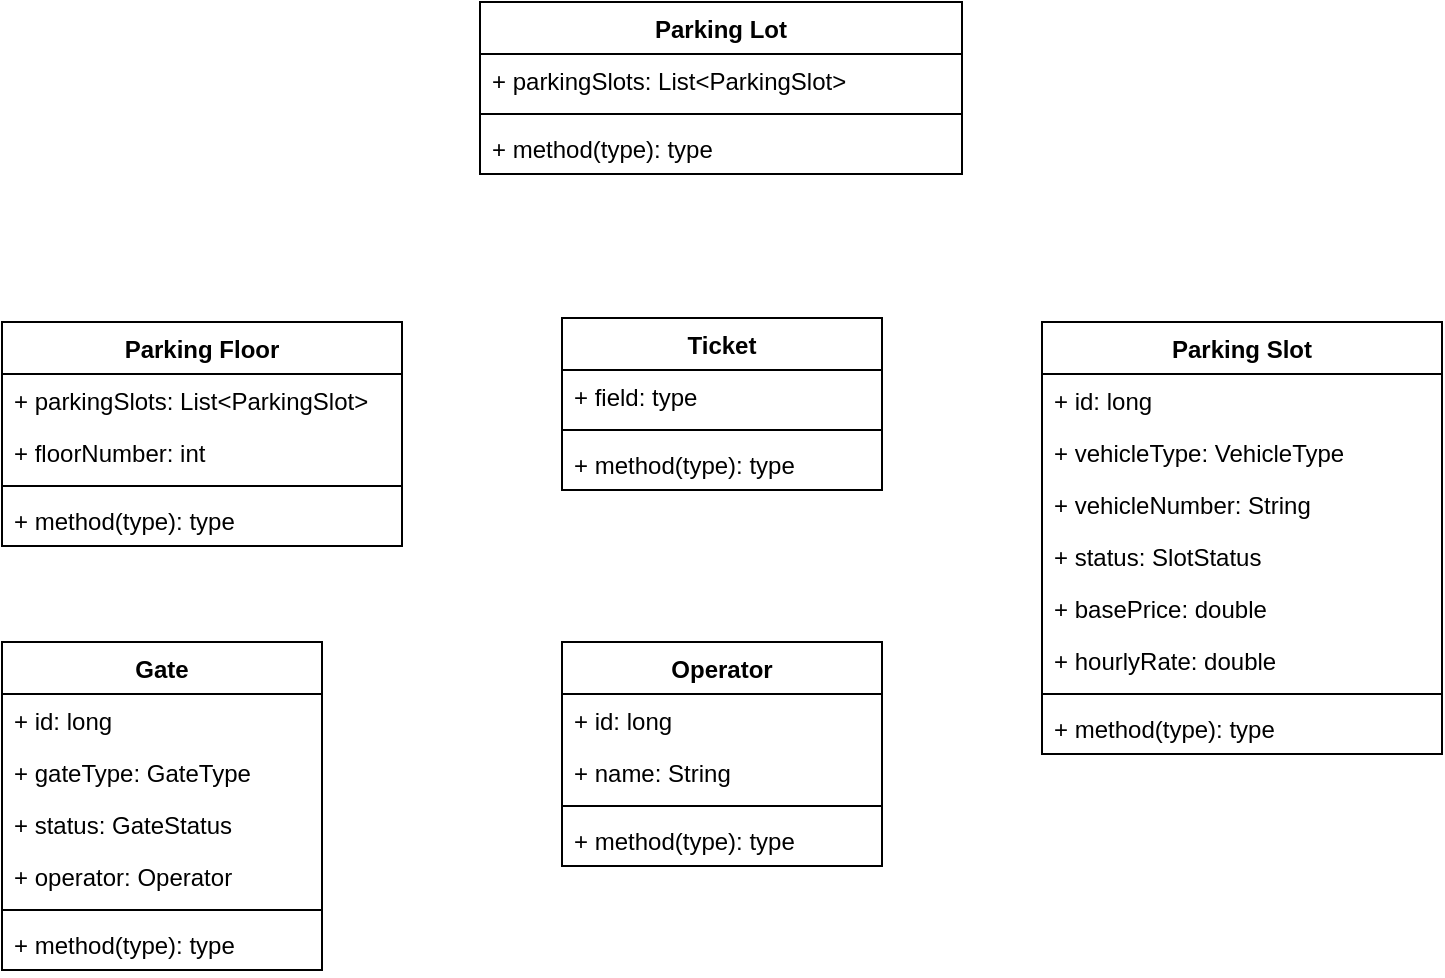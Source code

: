 <mxfile version="24.6.1" type="github">
  <diagram id="C5RBs43oDa-KdzZeNtuy" name="Page-1">
    <mxGraphModel dx="1050" dy="557" grid="1" gridSize="10" guides="1" tooltips="1" connect="1" arrows="1" fold="1" page="1" pageScale="1" pageWidth="827" pageHeight="1169" math="0" shadow="0">
      <root>
        <mxCell id="WIyWlLk6GJQsqaUBKTNV-0" />
        <mxCell id="WIyWlLk6GJQsqaUBKTNV-1" parent="WIyWlLk6GJQsqaUBKTNV-0" />
        <mxCell id="rLl8cGZA3ejUHd3HhiDw-0" value="Parking Lot" style="swimlane;fontStyle=1;align=center;verticalAlign=top;childLayout=stackLayout;horizontal=1;startSize=26;horizontalStack=0;resizeParent=1;resizeParentMax=0;resizeLast=0;collapsible=1;marginBottom=0;whiteSpace=wrap;html=1;" vertex="1" parent="WIyWlLk6GJQsqaUBKTNV-1">
          <mxGeometry x="279" y="40" width="241" height="86" as="geometry" />
        </mxCell>
        <mxCell id="rLl8cGZA3ejUHd3HhiDw-1" value="+ parkingSlots: List&amp;lt;ParkingSlot&amp;gt;" style="text;strokeColor=none;fillColor=none;align=left;verticalAlign=top;spacingLeft=4;spacingRight=4;overflow=hidden;rotatable=0;points=[[0,0.5],[1,0.5]];portConstraint=eastwest;whiteSpace=wrap;html=1;" vertex="1" parent="rLl8cGZA3ejUHd3HhiDw-0">
          <mxGeometry y="26" width="241" height="26" as="geometry" />
        </mxCell>
        <mxCell id="rLl8cGZA3ejUHd3HhiDw-2" value="" style="line;strokeWidth=1;fillColor=none;align=left;verticalAlign=middle;spacingTop=-1;spacingLeft=3;spacingRight=3;rotatable=0;labelPosition=right;points=[];portConstraint=eastwest;strokeColor=inherit;" vertex="1" parent="rLl8cGZA3ejUHd3HhiDw-0">
          <mxGeometry y="52" width="241" height="8" as="geometry" />
        </mxCell>
        <mxCell id="rLl8cGZA3ejUHd3HhiDw-3" value="+ method(type): type" style="text;strokeColor=none;fillColor=none;align=left;verticalAlign=top;spacingLeft=4;spacingRight=4;overflow=hidden;rotatable=0;points=[[0,0.5],[1,0.5]];portConstraint=eastwest;whiteSpace=wrap;html=1;" vertex="1" parent="rLl8cGZA3ejUHd3HhiDw-0">
          <mxGeometry y="60" width="241" height="26" as="geometry" />
        </mxCell>
        <mxCell id="rLl8cGZA3ejUHd3HhiDw-4" value="Parking Floor" style="swimlane;fontStyle=1;align=center;verticalAlign=top;childLayout=stackLayout;horizontal=1;startSize=26;horizontalStack=0;resizeParent=1;resizeParentMax=0;resizeLast=0;collapsible=1;marginBottom=0;whiteSpace=wrap;html=1;" vertex="1" parent="WIyWlLk6GJQsqaUBKTNV-1">
          <mxGeometry x="40" y="200" width="200" height="112" as="geometry" />
        </mxCell>
        <mxCell id="rLl8cGZA3ejUHd3HhiDw-5" value="+ parkingSlots: List&amp;lt;ParkingSlot&amp;gt;" style="text;strokeColor=none;fillColor=none;align=left;verticalAlign=top;spacingLeft=4;spacingRight=4;overflow=hidden;rotatable=0;points=[[0,0.5],[1,0.5]];portConstraint=eastwest;whiteSpace=wrap;html=1;" vertex="1" parent="rLl8cGZA3ejUHd3HhiDw-4">
          <mxGeometry y="26" width="200" height="26" as="geometry" />
        </mxCell>
        <mxCell id="rLl8cGZA3ejUHd3HhiDw-37" value="+ floorNumber: int" style="text;strokeColor=none;fillColor=none;align=left;verticalAlign=top;spacingLeft=4;spacingRight=4;overflow=hidden;rotatable=0;points=[[0,0.5],[1,0.5]];portConstraint=eastwest;whiteSpace=wrap;html=1;" vertex="1" parent="rLl8cGZA3ejUHd3HhiDw-4">
          <mxGeometry y="52" width="200" height="26" as="geometry" />
        </mxCell>
        <mxCell id="rLl8cGZA3ejUHd3HhiDw-6" value="" style="line;strokeWidth=1;fillColor=none;align=left;verticalAlign=middle;spacingTop=-1;spacingLeft=3;spacingRight=3;rotatable=0;labelPosition=right;points=[];portConstraint=eastwest;strokeColor=inherit;" vertex="1" parent="rLl8cGZA3ejUHd3HhiDw-4">
          <mxGeometry y="78" width="200" height="8" as="geometry" />
        </mxCell>
        <mxCell id="rLl8cGZA3ejUHd3HhiDw-7" value="+ method(type): type" style="text;strokeColor=none;fillColor=none;align=left;verticalAlign=top;spacingLeft=4;spacingRight=4;overflow=hidden;rotatable=0;points=[[0,0.5],[1,0.5]];portConstraint=eastwest;whiteSpace=wrap;html=1;" vertex="1" parent="rLl8cGZA3ejUHd3HhiDw-4">
          <mxGeometry y="86" width="200" height="26" as="geometry" />
        </mxCell>
        <mxCell id="rLl8cGZA3ejUHd3HhiDw-12" value="Parking Slot" style="swimlane;fontStyle=1;align=center;verticalAlign=top;childLayout=stackLayout;horizontal=1;startSize=26;horizontalStack=0;resizeParent=1;resizeParentMax=0;resizeLast=0;collapsible=1;marginBottom=0;whiteSpace=wrap;html=1;" vertex="1" parent="WIyWlLk6GJQsqaUBKTNV-1">
          <mxGeometry x="560" y="200" width="200" height="216" as="geometry" />
        </mxCell>
        <mxCell id="rLl8cGZA3ejUHd3HhiDw-27" value="+ id: long" style="text;strokeColor=none;fillColor=none;align=left;verticalAlign=top;spacingLeft=4;spacingRight=4;overflow=hidden;rotatable=0;points=[[0,0.5],[1,0.5]];portConstraint=eastwest;whiteSpace=wrap;html=1;" vertex="1" parent="rLl8cGZA3ejUHd3HhiDw-12">
          <mxGeometry y="26" width="200" height="26" as="geometry" />
        </mxCell>
        <mxCell id="rLl8cGZA3ejUHd3HhiDw-13" value="+ vehicleType: VehicleType" style="text;strokeColor=none;fillColor=none;align=left;verticalAlign=top;spacingLeft=4;spacingRight=4;overflow=hidden;rotatable=0;points=[[0,0.5],[1,0.5]];portConstraint=eastwest;whiteSpace=wrap;html=1;" vertex="1" parent="rLl8cGZA3ejUHd3HhiDw-12">
          <mxGeometry y="52" width="200" height="26" as="geometry" />
        </mxCell>
        <mxCell id="rLl8cGZA3ejUHd3HhiDw-24" value="+ vehicleNumber: String" style="text;strokeColor=none;fillColor=none;align=left;verticalAlign=top;spacingLeft=4;spacingRight=4;overflow=hidden;rotatable=0;points=[[0,0.5],[1,0.5]];portConstraint=eastwest;whiteSpace=wrap;html=1;" vertex="1" parent="rLl8cGZA3ejUHd3HhiDw-12">
          <mxGeometry y="78" width="200" height="26" as="geometry" />
        </mxCell>
        <mxCell id="rLl8cGZA3ejUHd3HhiDw-28" value="+ status: SlotStatus" style="text;strokeColor=none;fillColor=none;align=left;verticalAlign=top;spacingLeft=4;spacingRight=4;overflow=hidden;rotatable=0;points=[[0,0.5],[1,0.5]];portConstraint=eastwest;whiteSpace=wrap;html=1;" vertex="1" parent="rLl8cGZA3ejUHd3HhiDw-12">
          <mxGeometry y="104" width="200" height="26" as="geometry" />
        </mxCell>
        <mxCell id="rLl8cGZA3ejUHd3HhiDw-25" value="+ basePrice: double" style="text;strokeColor=none;fillColor=none;align=left;verticalAlign=top;spacingLeft=4;spacingRight=4;overflow=hidden;rotatable=0;points=[[0,0.5],[1,0.5]];portConstraint=eastwest;whiteSpace=wrap;html=1;" vertex="1" parent="rLl8cGZA3ejUHd3HhiDw-12">
          <mxGeometry y="130" width="200" height="26" as="geometry" />
        </mxCell>
        <mxCell id="rLl8cGZA3ejUHd3HhiDw-26" value="+ hourlyRate: double" style="text;strokeColor=none;fillColor=none;align=left;verticalAlign=top;spacingLeft=4;spacingRight=4;overflow=hidden;rotatable=0;points=[[0,0.5],[1,0.5]];portConstraint=eastwest;whiteSpace=wrap;html=1;" vertex="1" parent="rLl8cGZA3ejUHd3HhiDw-12">
          <mxGeometry y="156" width="200" height="26" as="geometry" />
        </mxCell>
        <mxCell id="rLl8cGZA3ejUHd3HhiDw-14" value="" style="line;strokeWidth=1;fillColor=none;align=left;verticalAlign=middle;spacingTop=-1;spacingLeft=3;spacingRight=3;rotatable=0;labelPosition=right;points=[];portConstraint=eastwest;strokeColor=inherit;" vertex="1" parent="rLl8cGZA3ejUHd3HhiDw-12">
          <mxGeometry y="182" width="200" height="8" as="geometry" />
        </mxCell>
        <mxCell id="rLl8cGZA3ejUHd3HhiDw-15" value="+ method(type): type" style="text;strokeColor=none;fillColor=none;align=left;verticalAlign=top;spacingLeft=4;spacingRight=4;overflow=hidden;rotatable=0;points=[[0,0.5],[1,0.5]];portConstraint=eastwest;whiteSpace=wrap;html=1;" vertex="1" parent="rLl8cGZA3ejUHd3HhiDw-12">
          <mxGeometry y="190" width="200" height="26" as="geometry" />
        </mxCell>
        <mxCell id="rLl8cGZA3ejUHd3HhiDw-16" value="Ticket" style="swimlane;fontStyle=1;align=center;verticalAlign=top;childLayout=stackLayout;horizontal=1;startSize=26;horizontalStack=0;resizeParent=1;resizeParentMax=0;resizeLast=0;collapsible=1;marginBottom=0;whiteSpace=wrap;html=1;" vertex="1" parent="WIyWlLk6GJQsqaUBKTNV-1">
          <mxGeometry x="320" y="198" width="160" height="86" as="geometry" />
        </mxCell>
        <mxCell id="rLl8cGZA3ejUHd3HhiDw-17" value="+ field: type" style="text;strokeColor=none;fillColor=none;align=left;verticalAlign=top;spacingLeft=4;spacingRight=4;overflow=hidden;rotatable=0;points=[[0,0.5],[1,0.5]];portConstraint=eastwest;whiteSpace=wrap;html=1;" vertex="1" parent="rLl8cGZA3ejUHd3HhiDw-16">
          <mxGeometry y="26" width="160" height="26" as="geometry" />
        </mxCell>
        <mxCell id="rLl8cGZA3ejUHd3HhiDw-18" value="" style="line;strokeWidth=1;fillColor=none;align=left;verticalAlign=middle;spacingTop=-1;spacingLeft=3;spacingRight=3;rotatable=0;labelPosition=right;points=[];portConstraint=eastwest;strokeColor=inherit;" vertex="1" parent="rLl8cGZA3ejUHd3HhiDw-16">
          <mxGeometry y="52" width="160" height="8" as="geometry" />
        </mxCell>
        <mxCell id="rLl8cGZA3ejUHd3HhiDw-19" value="+ method(type): type" style="text;strokeColor=none;fillColor=none;align=left;verticalAlign=top;spacingLeft=4;spacingRight=4;overflow=hidden;rotatable=0;points=[[0,0.5],[1,0.5]];portConstraint=eastwest;whiteSpace=wrap;html=1;" vertex="1" parent="rLl8cGZA3ejUHd3HhiDw-16">
          <mxGeometry y="60" width="160" height="26" as="geometry" />
        </mxCell>
        <mxCell id="rLl8cGZA3ejUHd3HhiDw-20" value="Gate" style="swimlane;fontStyle=1;align=center;verticalAlign=top;childLayout=stackLayout;horizontal=1;startSize=26;horizontalStack=0;resizeParent=1;resizeParentMax=0;resizeLast=0;collapsible=1;marginBottom=0;whiteSpace=wrap;html=1;" vertex="1" parent="WIyWlLk6GJQsqaUBKTNV-1">
          <mxGeometry x="40" y="360" width="160" height="164" as="geometry" />
        </mxCell>
        <mxCell id="rLl8cGZA3ejUHd3HhiDw-29" value="+ id: long" style="text;strokeColor=none;fillColor=none;align=left;verticalAlign=top;spacingLeft=4;spacingRight=4;overflow=hidden;rotatable=0;points=[[0,0.5],[1,0.5]];portConstraint=eastwest;whiteSpace=wrap;html=1;" vertex="1" parent="rLl8cGZA3ejUHd3HhiDw-20">
          <mxGeometry y="26" width="160" height="26" as="geometry" />
        </mxCell>
        <mxCell id="rLl8cGZA3ejUHd3HhiDw-21" value="+ gateType: GateType" style="text;strokeColor=none;fillColor=none;align=left;verticalAlign=top;spacingLeft=4;spacingRight=4;overflow=hidden;rotatable=0;points=[[0,0.5],[1,0.5]];portConstraint=eastwest;whiteSpace=wrap;html=1;" vertex="1" parent="rLl8cGZA3ejUHd3HhiDw-20">
          <mxGeometry y="52" width="160" height="26" as="geometry" />
        </mxCell>
        <mxCell id="rLl8cGZA3ejUHd3HhiDw-30" value="+ status: GateStatus" style="text;strokeColor=none;fillColor=none;align=left;verticalAlign=top;spacingLeft=4;spacingRight=4;overflow=hidden;rotatable=0;points=[[0,0.5],[1,0.5]];portConstraint=eastwest;whiteSpace=wrap;html=1;" vertex="1" parent="rLl8cGZA3ejUHd3HhiDw-20">
          <mxGeometry y="78" width="160" height="26" as="geometry" />
        </mxCell>
        <mxCell id="rLl8cGZA3ejUHd3HhiDw-36" value="+ operator: Operator" style="text;strokeColor=none;fillColor=none;align=left;verticalAlign=top;spacingLeft=4;spacingRight=4;overflow=hidden;rotatable=0;points=[[0,0.5],[1,0.5]];portConstraint=eastwest;whiteSpace=wrap;html=1;" vertex="1" parent="rLl8cGZA3ejUHd3HhiDw-20">
          <mxGeometry y="104" width="160" height="26" as="geometry" />
        </mxCell>
        <mxCell id="rLl8cGZA3ejUHd3HhiDw-22" value="" style="line;strokeWidth=1;fillColor=none;align=left;verticalAlign=middle;spacingTop=-1;spacingLeft=3;spacingRight=3;rotatable=0;labelPosition=right;points=[];portConstraint=eastwest;strokeColor=inherit;" vertex="1" parent="rLl8cGZA3ejUHd3HhiDw-20">
          <mxGeometry y="130" width="160" height="8" as="geometry" />
        </mxCell>
        <mxCell id="rLl8cGZA3ejUHd3HhiDw-23" value="+ method(type): type" style="text;strokeColor=none;fillColor=none;align=left;verticalAlign=top;spacingLeft=4;spacingRight=4;overflow=hidden;rotatable=0;points=[[0,0.5],[1,0.5]];portConstraint=eastwest;whiteSpace=wrap;html=1;" vertex="1" parent="rLl8cGZA3ejUHd3HhiDw-20">
          <mxGeometry y="138" width="160" height="26" as="geometry" />
        </mxCell>
        <mxCell id="rLl8cGZA3ejUHd3HhiDw-31" value="Operator" style="swimlane;fontStyle=1;align=center;verticalAlign=top;childLayout=stackLayout;horizontal=1;startSize=26;horizontalStack=0;resizeParent=1;resizeParentMax=0;resizeLast=0;collapsible=1;marginBottom=0;whiteSpace=wrap;html=1;" vertex="1" parent="WIyWlLk6GJQsqaUBKTNV-1">
          <mxGeometry x="320" y="360" width="160" height="112" as="geometry" />
        </mxCell>
        <mxCell id="rLl8cGZA3ejUHd3HhiDw-32" value="+ id: long" style="text;strokeColor=none;fillColor=none;align=left;verticalAlign=top;spacingLeft=4;spacingRight=4;overflow=hidden;rotatable=0;points=[[0,0.5],[1,0.5]];portConstraint=eastwest;whiteSpace=wrap;html=1;" vertex="1" parent="rLl8cGZA3ejUHd3HhiDw-31">
          <mxGeometry y="26" width="160" height="26" as="geometry" />
        </mxCell>
        <mxCell id="rLl8cGZA3ejUHd3HhiDw-35" value="+ name: String" style="text;strokeColor=none;fillColor=none;align=left;verticalAlign=top;spacingLeft=4;spacingRight=4;overflow=hidden;rotatable=0;points=[[0,0.5],[1,0.5]];portConstraint=eastwest;whiteSpace=wrap;html=1;" vertex="1" parent="rLl8cGZA3ejUHd3HhiDw-31">
          <mxGeometry y="52" width="160" height="26" as="geometry" />
        </mxCell>
        <mxCell id="rLl8cGZA3ejUHd3HhiDw-33" value="" style="line;strokeWidth=1;fillColor=none;align=left;verticalAlign=middle;spacingTop=-1;spacingLeft=3;spacingRight=3;rotatable=0;labelPosition=right;points=[];portConstraint=eastwest;strokeColor=inherit;" vertex="1" parent="rLl8cGZA3ejUHd3HhiDw-31">
          <mxGeometry y="78" width="160" height="8" as="geometry" />
        </mxCell>
        <mxCell id="rLl8cGZA3ejUHd3HhiDw-34" value="+ method(type): type" style="text;strokeColor=none;fillColor=none;align=left;verticalAlign=top;spacingLeft=4;spacingRight=4;overflow=hidden;rotatable=0;points=[[0,0.5],[1,0.5]];portConstraint=eastwest;whiteSpace=wrap;html=1;" vertex="1" parent="rLl8cGZA3ejUHd3HhiDw-31">
          <mxGeometry y="86" width="160" height="26" as="geometry" />
        </mxCell>
      </root>
    </mxGraphModel>
  </diagram>
</mxfile>
